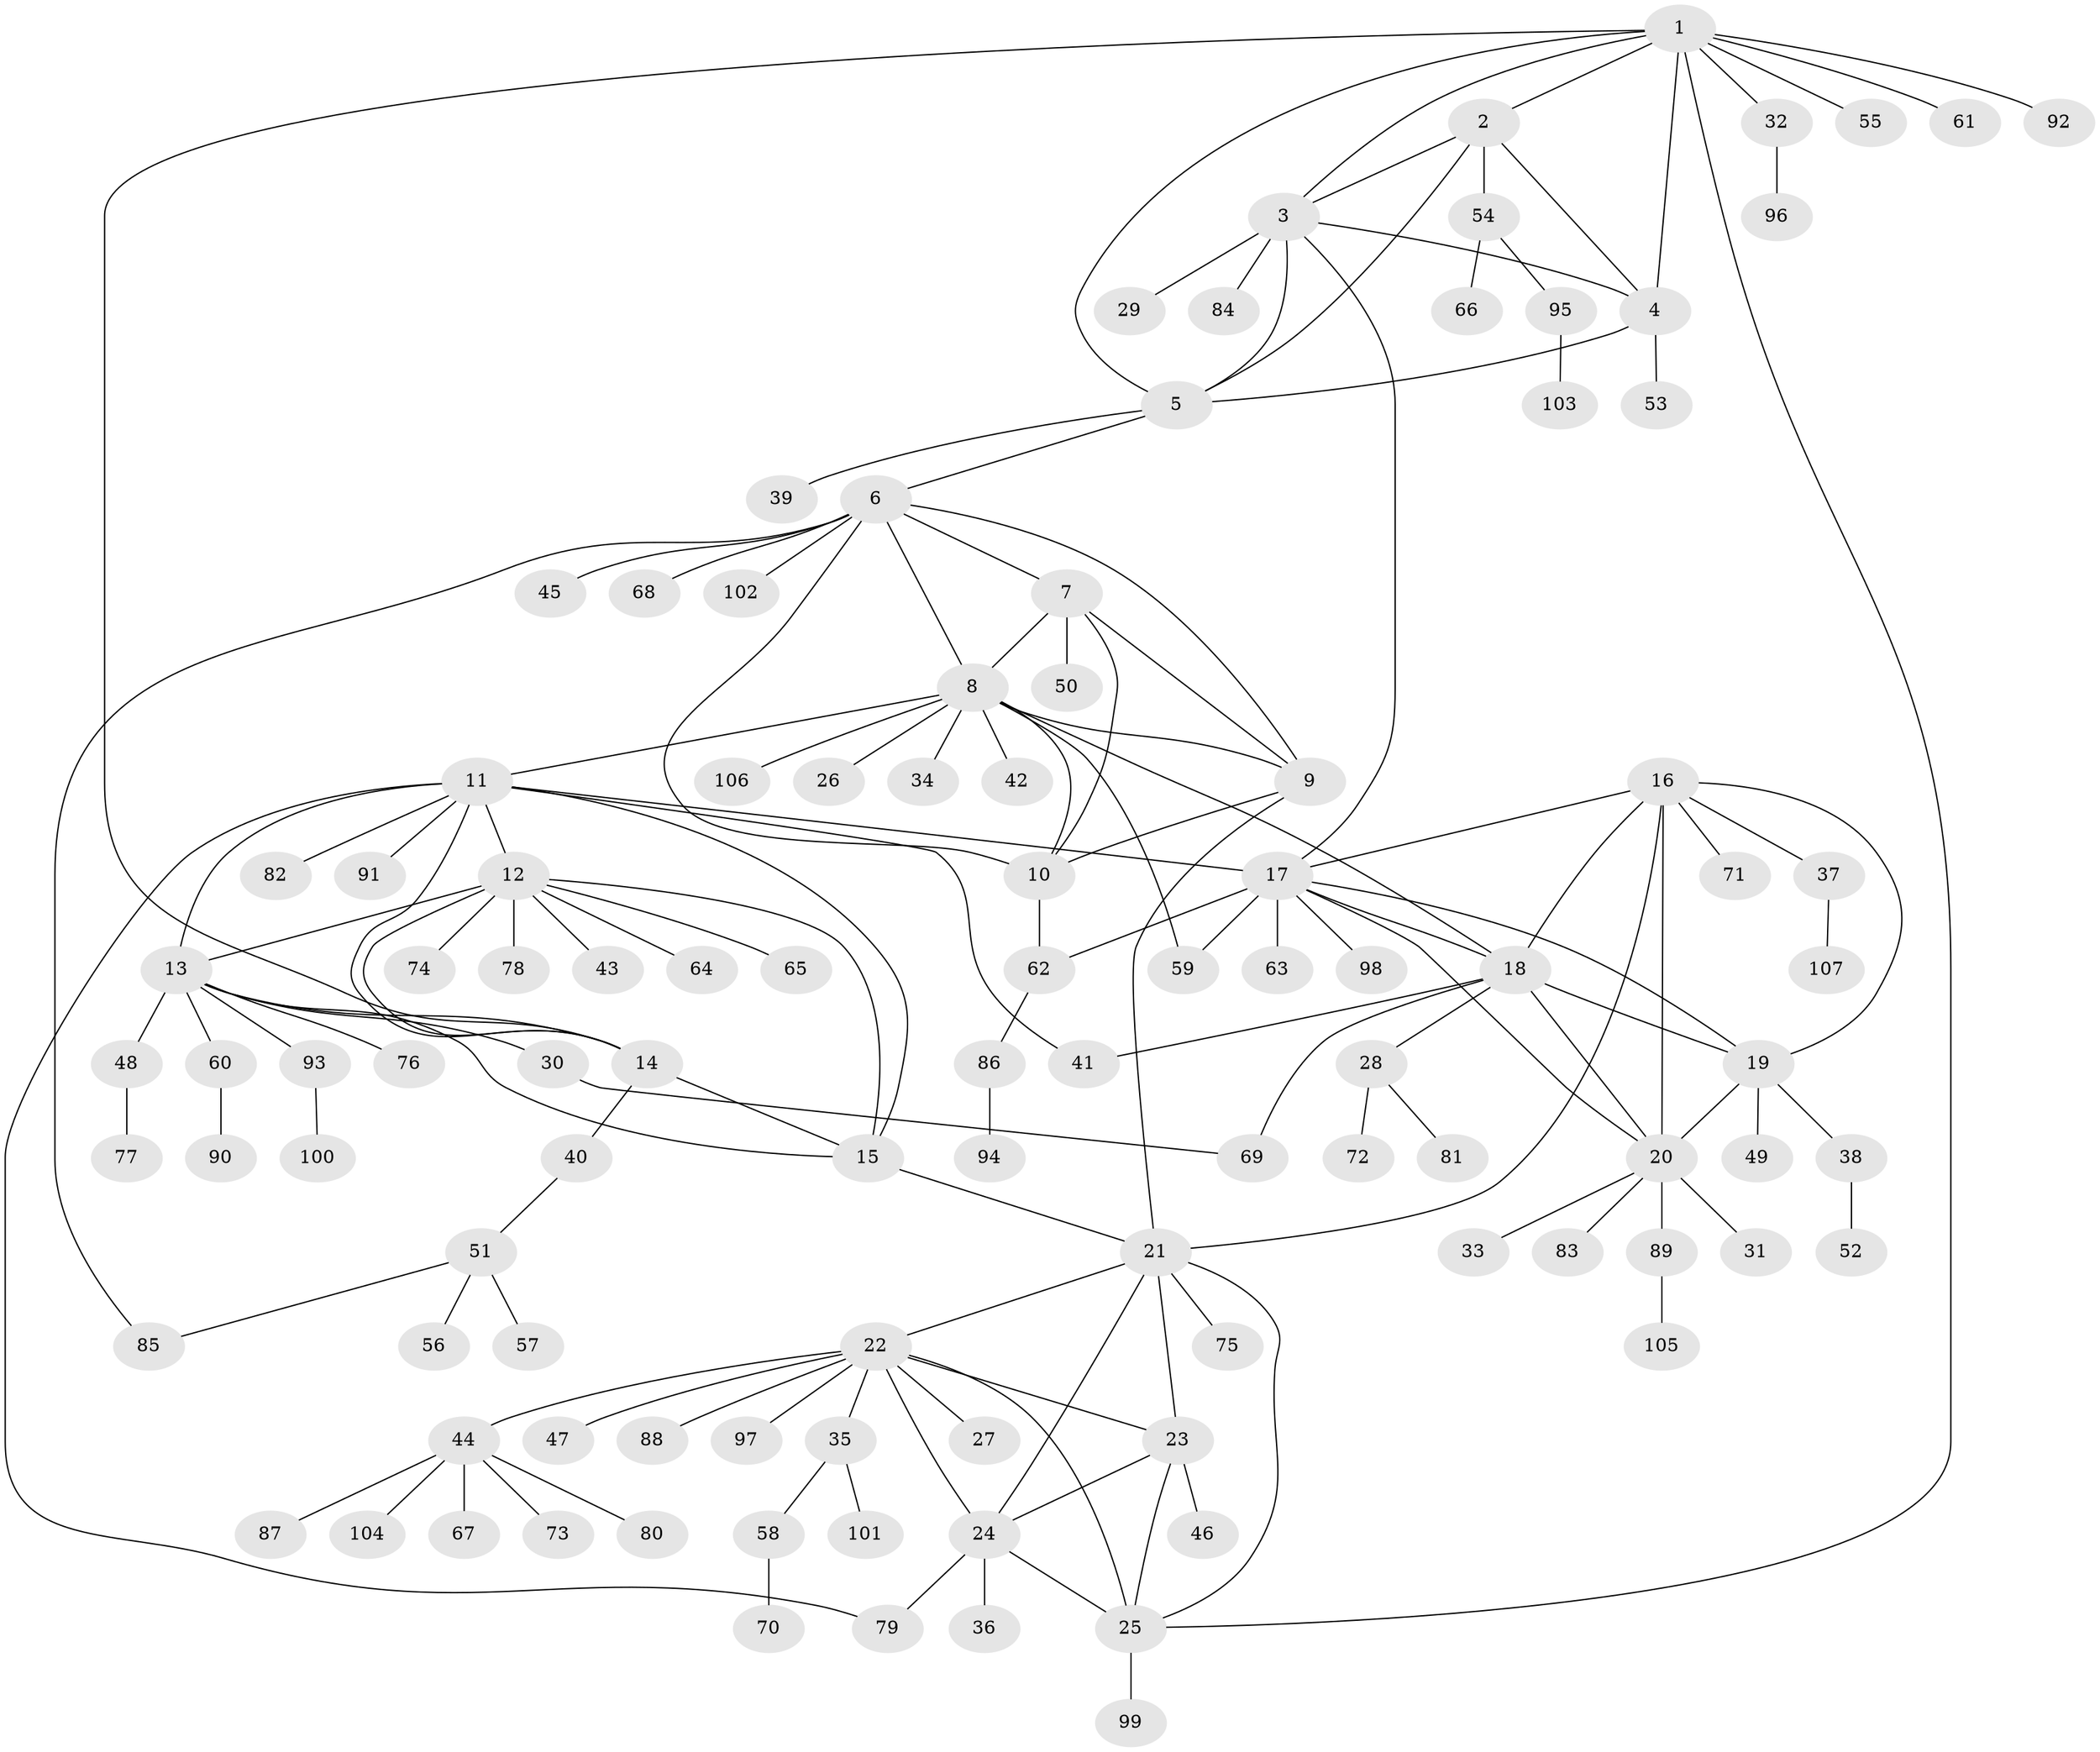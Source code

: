 // Generated by graph-tools (version 1.1) at 2025/37/03/09/25 02:37:24]
// undirected, 107 vertices, 148 edges
graph export_dot {
graph [start="1"]
  node [color=gray90,style=filled];
  1;
  2;
  3;
  4;
  5;
  6;
  7;
  8;
  9;
  10;
  11;
  12;
  13;
  14;
  15;
  16;
  17;
  18;
  19;
  20;
  21;
  22;
  23;
  24;
  25;
  26;
  27;
  28;
  29;
  30;
  31;
  32;
  33;
  34;
  35;
  36;
  37;
  38;
  39;
  40;
  41;
  42;
  43;
  44;
  45;
  46;
  47;
  48;
  49;
  50;
  51;
  52;
  53;
  54;
  55;
  56;
  57;
  58;
  59;
  60;
  61;
  62;
  63;
  64;
  65;
  66;
  67;
  68;
  69;
  70;
  71;
  72;
  73;
  74;
  75;
  76;
  77;
  78;
  79;
  80;
  81;
  82;
  83;
  84;
  85;
  86;
  87;
  88;
  89;
  90;
  91;
  92;
  93;
  94;
  95;
  96;
  97;
  98;
  99;
  100;
  101;
  102;
  103;
  104;
  105;
  106;
  107;
  1 -- 2;
  1 -- 3;
  1 -- 4;
  1 -- 5;
  1 -- 14;
  1 -- 25;
  1 -- 32;
  1 -- 55;
  1 -- 61;
  1 -- 92;
  2 -- 3;
  2 -- 4;
  2 -- 5;
  2 -- 54;
  3 -- 4;
  3 -- 5;
  3 -- 17;
  3 -- 29;
  3 -- 84;
  4 -- 5;
  4 -- 53;
  5 -- 6;
  5 -- 39;
  6 -- 7;
  6 -- 8;
  6 -- 9;
  6 -- 10;
  6 -- 45;
  6 -- 68;
  6 -- 85;
  6 -- 102;
  7 -- 8;
  7 -- 9;
  7 -- 10;
  7 -- 50;
  8 -- 9;
  8 -- 10;
  8 -- 11;
  8 -- 18;
  8 -- 26;
  8 -- 34;
  8 -- 42;
  8 -- 59;
  8 -- 106;
  9 -- 10;
  9 -- 21;
  10 -- 62;
  11 -- 12;
  11 -- 13;
  11 -- 14;
  11 -- 15;
  11 -- 17;
  11 -- 41;
  11 -- 79;
  11 -- 82;
  11 -- 91;
  12 -- 13;
  12 -- 14;
  12 -- 15;
  12 -- 43;
  12 -- 64;
  12 -- 65;
  12 -- 74;
  12 -- 78;
  13 -- 14;
  13 -- 15;
  13 -- 30;
  13 -- 48;
  13 -- 60;
  13 -- 76;
  13 -- 93;
  14 -- 15;
  14 -- 40;
  15 -- 21;
  16 -- 17;
  16 -- 18;
  16 -- 19;
  16 -- 20;
  16 -- 21;
  16 -- 37;
  16 -- 71;
  17 -- 18;
  17 -- 19;
  17 -- 20;
  17 -- 59;
  17 -- 62;
  17 -- 63;
  17 -- 98;
  18 -- 19;
  18 -- 20;
  18 -- 28;
  18 -- 41;
  18 -- 69;
  19 -- 20;
  19 -- 38;
  19 -- 49;
  20 -- 31;
  20 -- 33;
  20 -- 83;
  20 -- 89;
  21 -- 22;
  21 -- 23;
  21 -- 24;
  21 -- 25;
  21 -- 75;
  22 -- 23;
  22 -- 24;
  22 -- 25;
  22 -- 27;
  22 -- 35;
  22 -- 44;
  22 -- 47;
  22 -- 88;
  22 -- 97;
  23 -- 24;
  23 -- 25;
  23 -- 46;
  24 -- 25;
  24 -- 36;
  24 -- 79;
  25 -- 99;
  28 -- 72;
  28 -- 81;
  30 -- 69;
  32 -- 96;
  35 -- 58;
  35 -- 101;
  37 -- 107;
  38 -- 52;
  40 -- 51;
  44 -- 67;
  44 -- 73;
  44 -- 80;
  44 -- 87;
  44 -- 104;
  48 -- 77;
  51 -- 56;
  51 -- 57;
  51 -- 85;
  54 -- 66;
  54 -- 95;
  58 -- 70;
  60 -- 90;
  62 -- 86;
  86 -- 94;
  89 -- 105;
  93 -- 100;
  95 -- 103;
}
